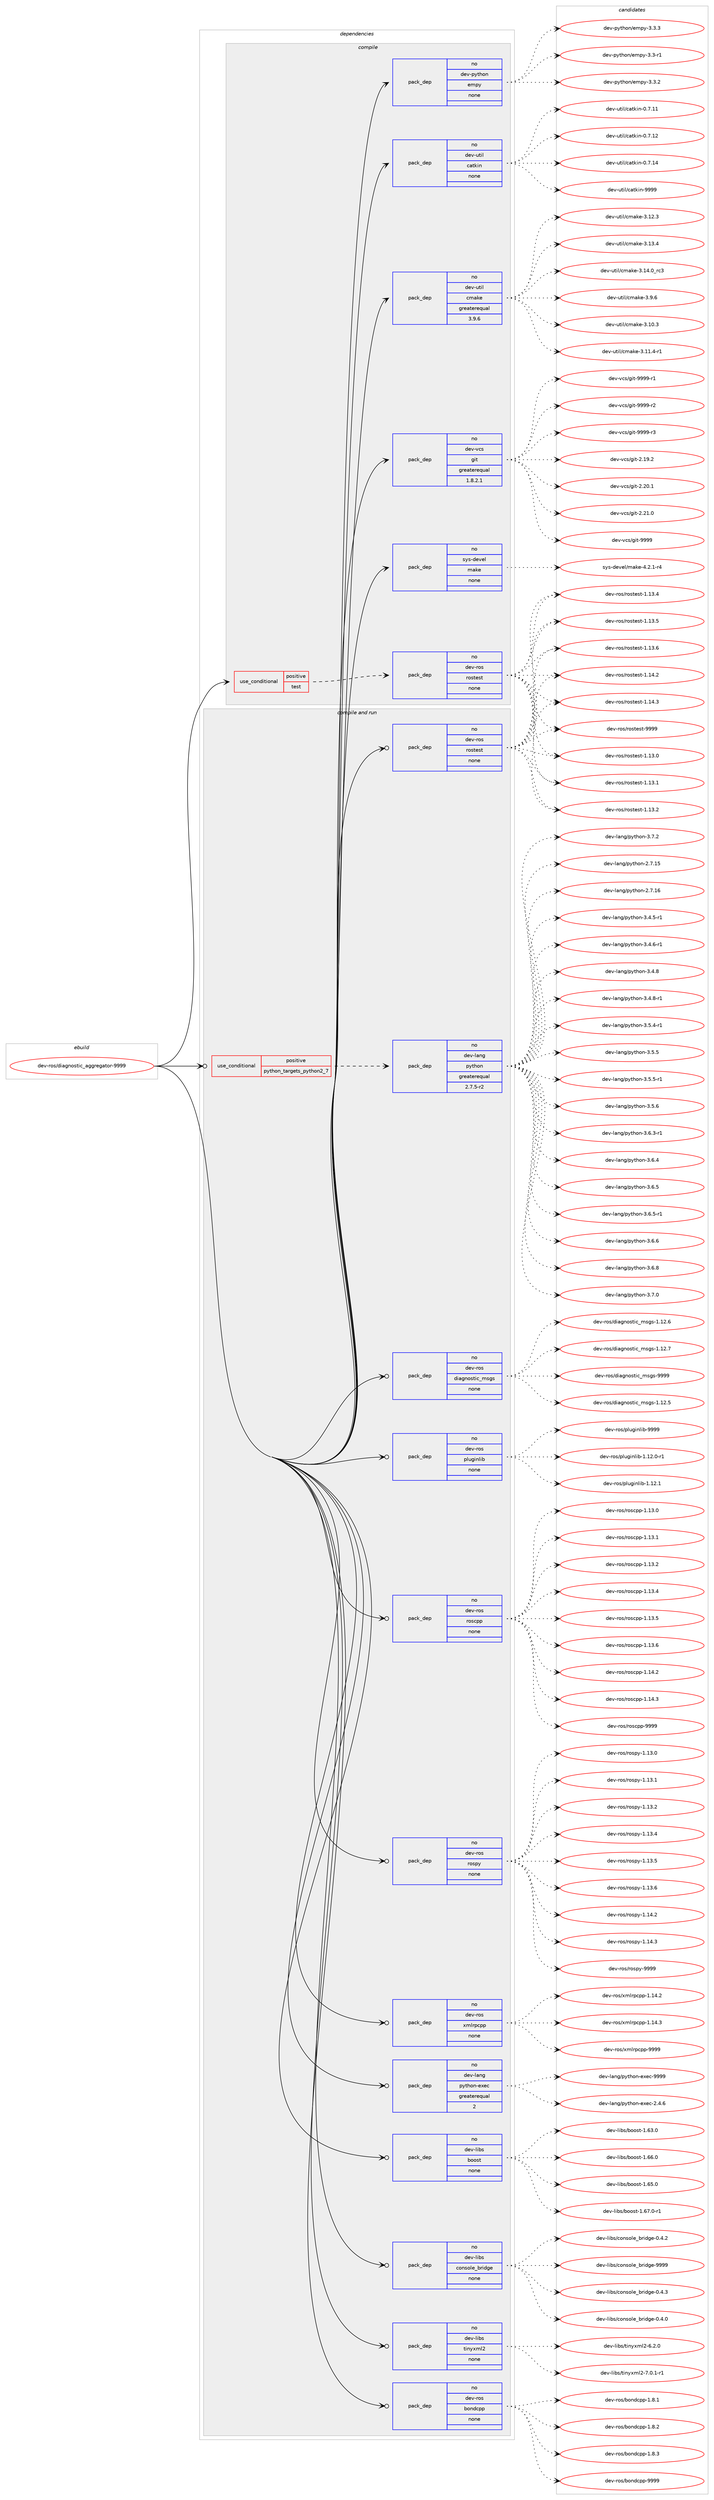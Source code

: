 digraph prolog {

# *************
# Graph options
# *************

newrank=true;
concentrate=true;
compound=true;
graph [rankdir=LR,fontname=Helvetica,fontsize=10,ranksep=1.5];#, ranksep=2.5, nodesep=0.2];
edge  [arrowhead=vee];
node  [fontname=Helvetica,fontsize=10];

# **********
# The ebuild
# **********

subgraph cluster_leftcol {
color=gray;
rank=same;
label=<<i>ebuild</i>>;
id [label="dev-ros/diagnostic_aggregator-9999", color=red, width=4, href="../dev-ros/diagnostic_aggregator-9999.svg"];
}

# ****************
# The dependencies
# ****************

subgraph cluster_midcol {
color=gray;
label=<<i>dependencies</i>>;
subgraph cluster_compile {
fillcolor="#eeeeee";
style=filled;
label=<<i>compile</i>>;
subgraph cond388240 {
dependency1454374 [label=<<TABLE BORDER="0" CELLBORDER="1" CELLSPACING="0" CELLPADDING="4"><TR><TD ROWSPAN="3" CELLPADDING="10">use_conditional</TD></TR><TR><TD>positive</TD></TR><TR><TD>test</TD></TR></TABLE>>, shape=none, color=red];
subgraph pack1042744 {
dependency1454375 [label=<<TABLE BORDER="0" CELLBORDER="1" CELLSPACING="0" CELLPADDING="4" WIDTH="220"><TR><TD ROWSPAN="6" CELLPADDING="30">pack_dep</TD></TR><TR><TD WIDTH="110">no</TD></TR><TR><TD>dev-ros</TD></TR><TR><TD>rostest</TD></TR><TR><TD>none</TD></TR><TR><TD></TD></TR></TABLE>>, shape=none, color=blue];
}
dependency1454374:e -> dependency1454375:w [weight=20,style="dashed",arrowhead="vee"];
}
id:e -> dependency1454374:w [weight=20,style="solid",arrowhead="vee"];
subgraph pack1042745 {
dependency1454376 [label=<<TABLE BORDER="0" CELLBORDER="1" CELLSPACING="0" CELLPADDING="4" WIDTH="220"><TR><TD ROWSPAN="6" CELLPADDING="30">pack_dep</TD></TR><TR><TD WIDTH="110">no</TD></TR><TR><TD>dev-python</TD></TR><TR><TD>empy</TD></TR><TR><TD>none</TD></TR><TR><TD></TD></TR></TABLE>>, shape=none, color=blue];
}
id:e -> dependency1454376:w [weight=20,style="solid",arrowhead="vee"];
subgraph pack1042746 {
dependency1454377 [label=<<TABLE BORDER="0" CELLBORDER="1" CELLSPACING="0" CELLPADDING="4" WIDTH="220"><TR><TD ROWSPAN="6" CELLPADDING="30">pack_dep</TD></TR><TR><TD WIDTH="110">no</TD></TR><TR><TD>dev-util</TD></TR><TR><TD>catkin</TD></TR><TR><TD>none</TD></TR><TR><TD></TD></TR></TABLE>>, shape=none, color=blue];
}
id:e -> dependency1454377:w [weight=20,style="solid",arrowhead="vee"];
subgraph pack1042747 {
dependency1454378 [label=<<TABLE BORDER="0" CELLBORDER="1" CELLSPACING="0" CELLPADDING="4" WIDTH="220"><TR><TD ROWSPAN="6" CELLPADDING="30">pack_dep</TD></TR><TR><TD WIDTH="110">no</TD></TR><TR><TD>dev-util</TD></TR><TR><TD>cmake</TD></TR><TR><TD>greaterequal</TD></TR><TR><TD>3.9.6</TD></TR></TABLE>>, shape=none, color=blue];
}
id:e -> dependency1454378:w [weight=20,style="solid",arrowhead="vee"];
subgraph pack1042748 {
dependency1454379 [label=<<TABLE BORDER="0" CELLBORDER="1" CELLSPACING="0" CELLPADDING="4" WIDTH="220"><TR><TD ROWSPAN="6" CELLPADDING="30">pack_dep</TD></TR><TR><TD WIDTH="110">no</TD></TR><TR><TD>dev-vcs</TD></TR><TR><TD>git</TD></TR><TR><TD>greaterequal</TD></TR><TR><TD>1.8.2.1</TD></TR></TABLE>>, shape=none, color=blue];
}
id:e -> dependency1454379:w [weight=20,style="solid",arrowhead="vee"];
subgraph pack1042749 {
dependency1454380 [label=<<TABLE BORDER="0" CELLBORDER="1" CELLSPACING="0" CELLPADDING="4" WIDTH="220"><TR><TD ROWSPAN="6" CELLPADDING="30">pack_dep</TD></TR><TR><TD WIDTH="110">no</TD></TR><TR><TD>sys-devel</TD></TR><TR><TD>make</TD></TR><TR><TD>none</TD></TR><TR><TD></TD></TR></TABLE>>, shape=none, color=blue];
}
id:e -> dependency1454380:w [weight=20,style="solid",arrowhead="vee"];
}
subgraph cluster_compileandrun {
fillcolor="#eeeeee";
style=filled;
label=<<i>compile and run</i>>;
subgraph cond388241 {
dependency1454381 [label=<<TABLE BORDER="0" CELLBORDER="1" CELLSPACING="0" CELLPADDING="4"><TR><TD ROWSPAN="3" CELLPADDING="10">use_conditional</TD></TR><TR><TD>positive</TD></TR><TR><TD>python_targets_python2_7</TD></TR></TABLE>>, shape=none, color=red];
subgraph pack1042750 {
dependency1454382 [label=<<TABLE BORDER="0" CELLBORDER="1" CELLSPACING="0" CELLPADDING="4" WIDTH="220"><TR><TD ROWSPAN="6" CELLPADDING="30">pack_dep</TD></TR><TR><TD WIDTH="110">no</TD></TR><TR><TD>dev-lang</TD></TR><TR><TD>python</TD></TR><TR><TD>greaterequal</TD></TR><TR><TD>2.7.5-r2</TD></TR></TABLE>>, shape=none, color=blue];
}
dependency1454381:e -> dependency1454382:w [weight=20,style="dashed",arrowhead="vee"];
}
id:e -> dependency1454381:w [weight=20,style="solid",arrowhead="odotvee"];
subgraph pack1042751 {
dependency1454383 [label=<<TABLE BORDER="0" CELLBORDER="1" CELLSPACING="0" CELLPADDING="4" WIDTH="220"><TR><TD ROWSPAN="6" CELLPADDING="30">pack_dep</TD></TR><TR><TD WIDTH="110">no</TD></TR><TR><TD>dev-lang</TD></TR><TR><TD>python-exec</TD></TR><TR><TD>greaterequal</TD></TR><TR><TD>2</TD></TR></TABLE>>, shape=none, color=blue];
}
id:e -> dependency1454383:w [weight=20,style="solid",arrowhead="odotvee"];
subgraph pack1042752 {
dependency1454384 [label=<<TABLE BORDER="0" CELLBORDER="1" CELLSPACING="0" CELLPADDING="4" WIDTH="220"><TR><TD ROWSPAN="6" CELLPADDING="30">pack_dep</TD></TR><TR><TD WIDTH="110">no</TD></TR><TR><TD>dev-libs</TD></TR><TR><TD>boost</TD></TR><TR><TD>none</TD></TR><TR><TD></TD></TR></TABLE>>, shape=none, color=blue];
}
id:e -> dependency1454384:w [weight=20,style="solid",arrowhead="odotvee"];
subgraph pack1042753 {
dependency1454385 [label=<<TABLE BORDER="0" CELLBORDER="1" CELLSPACING="0" CELLPADDING="4" WIDTH="220"><TR><TD ROWSPAN="6" CELLPADDING="30">pack_dep</TD></TR><TR><TD WIDTH="110">no</TD></TR><TR><TD>dev-libs</TD></TR><TR><TD>console_bridge</TD></TR><TR><TD>none</TD></TR><TR><TD></TD></TR></TABLE>>, shape=none, color=blue];
}
id:e -> dependency1454385:w [weight=20,style="solid",arrowhead="odotvee"];
subgraph pack1042754 {
dependency1454386 [label=<<TABLE BORDER="0" CELLBORDER="1" CELLSPACING="0" CELLPADDING="4" WIDTH="220"><TR><TD ROWSPAN="6" CELLPADDING="30">pack_dep</TD></TR><TR><TD WIDTH="110">no</TD></TR><TR><TD>dev-libs</TD></TR><TR><TD>tinyxml2</TD></TR><TR><TD>none</TD></TR><TR><TD></TD></TR></TABLE>>, shape=none, color=blue];
}
id:e -> dependency1454386:w [weight=20,style="solid",arrowhead="odotvee"];
subgraph pack1042755 {
dependency1454387 [label=<<TABLE BORDER="0" CELLBORDER="1" CELLSPACING="0" CELLPADDING="4" WIDTH="220"><TR><TD ROWSPAN="6" CELLPADDING="30">pack_dep</TD></TR><TR><TD WIDTH="110">no</TD></TR><TR><TD>dev-ros</TD></TR><TR><TD>bondcpp</TD></TR><TR><TD>none</TD></TR><TR><TD></TD></TR></TABLE>>, shape=none, color=blue];
}
id:e -> dependency1454387:w [weight=20,style="solid",arrowhead="odotvee"];
subgraph pack1042756 {
dependency1454388 [label=<<TABLE BORDER="0" CELLBORDER="1" CELLSPACING="0" CELLPADDING="4" WIDTH="220"><TR><TD ROWSPAN="6" CELLPADDING="30">pack_dep</TD></TR><TR><TD WIDTH="110">no</TD></TR><TR><TD>dev-ros</TD></TR><TR><TD>diagnostic_msgs</TD></TR><TR><TD>none</TD></TR><TR><TD></TD></TR></TABLE>>, shape=none, color=blue];
}
id:e -> dependency1454388:w [weight=20,style="solid",arrowhead="odotvee"];
subgraph pack1042757 {
dependency1454389 [label=<<TABLE BORDER="0" CELLBORDER="1" CELLSPACING="0" CELLPADDING="4" WIDTH="220"><TR><TD ROWSPAN="6" CELLPADDING="30">pack_dep</TD></TR><TR><TD WIDTH="110">no</TD></TR><TR><TD>dev-ros</TD></TR><TR><TD>pluginlib</TD></TR><TR><TD>none</TD></TR><TR><TD></TD></TR></TABLE>>, shape=none, color=blue];
}
id:e -> dependency1454389:w [weight=20,style="solid",arrowhead="odotvee"];
subgraph pack1042758 {
dependency1454390 [label=<<TABLE BORDER="0" CELLBORDER="1" CELLSPACING="0" CELLPADDING="4" WIDTH="220"><TR><TD ROWSPAN="6" CELLPADDING="30">pack_dep</TD></TR><TR><TD WIDTH="110">no</TD></TR><TR><TD>dev-ros</TD></TR><TR><TD>roscpp</TD></TR><TR><TD>none</TD></TR><TR><TD></TD></TR></TABLE>>, shape=none, color=blue];
}
id:e -> dependency1454390:w [weight=20,style="solid",arrowhead="odotvee"];
subgraph pack1042759 {
dependency1454391 [label=<<TABLE BORDER="0" CELLBORDER="1" CELLSPACING="0" CELLPADDING="4" WIDTH="220"><TR><TD ROWSPAN="6" CELLPADDING="30">pack_dep</TD></TR><TR><TD WIDTH="110">no</TD></TR><TR><TD>dev-ros</TD></TR><TR><TD>rospy</TD></TR><TR><TD>none</TD></TR><TR><TD></TD></TR></TABLE>>, shape=none, color=blue];
}
id:e -> dependency1454391:w [weight=20,style="solid",arrowhead="odotvee"];
subgraph pack1042760 {
dependency1454392 [label=<<TABLE BORDER="0" CELLBORDER="1" CELLSPACING="0" CELLPADDING="4" WIDTH="220"><TR><TD ROWSPAN="6" CELLPADDING="30">pack_dep</TD></TR><TR><TD WIDTH="110">no</TD></TR><TR><TD>dev-ros</TD></TR><TR><TD>rostest</TD></TR><TR><TD>none</TD></TR><TR><TD></TD></TR></TABLE>>, shape=none, color=blue];
}
id:e -> dependency1454392:w [weight=20,style="solid",arrowhead="odotvee"];
subgraph pack1042761 {
dependency1454393 [label=<<TABLE BORDER="0" CELLBORDER="1" CELLSPACING="0" CELLPADDING="4" WIDTH="220"><TR><TD ROWSPAN="6" CELLPADDING="30">pack_dep</TD></TR><TR><TD WIDTH="110">no</TD></TR><TR><TD>dev-ros</TD></TR><TR><TD>xmlrpcpp</TD></TR><TR><TD>none</TD></TR><TR><TD></TD></TR></TABLE>>, shape=none, color=blue];
}
id:e -> dependency1454393:w [weight=20,style="solid",arrowhead="odotvee"];
}
subgraph cluster_run {
fillcolor="#eeeeee";
style=filled;
label=<<i>run</i>>;
}
}

# **************
# The candidates
# **************

subgraph cluster_choices {
rank=same;
color=gray;
label=<<i>candidates</i>>;

subgraph choice1042744 {
color=black;
nodesep=1;
choice100101118451141111154711411111511610111511645494649514648 [label="dev-ros/rostest-1.13.0", color=red, width=4,href="../dev-ros/rostest-1.13.0.svg"];
choice100101118451141111154711411111511610111511645494649514649 [label="dev-ros/rostest-1.13.1", color=red, width=4,href="../dev-ros/rostest-1.13.1.svg"];
choice100101118451141111154711411111511610111511645494649514650 [label="dev-ros/rostest-1.13.2", color=red, width=4,href="../dev-ros/rostest-1.13.2.svg"];
choice100101118451141111154711411111511610111511645494649514652 [label="dev-ros/rostest-1.13.4", color=red, width=4,href="../dev-ros/rostest-1.13.4.svg"];
choice100101118451141111154711411111511610111511645494649514653 [label="dev-ros/rostest-1.13.5", color=red, width=4,href="../dev-ros/rostest-1.13.5.svg"];
choice100101118451141111154711411111511610111511645494649514654 [label="dev-ros/rostest-1.13.6", color=red, width=4,href="../dev-ros/rostest-1.13.6.svg"];
choice100101118451141111154711411111511610111511645494649524650 [label="dev-ros/rostest-1.14.2", color=red, width=4,href="../dev-ros/rostest-1.14.2.svg"];
choice100101118451141111154711411111511610111511645494649524651 [label="dev-ros/rostest-1.14.3", color=red, width=4,href="../dev-ros/rostest-1.14.3.svg"];
choice10010111845114111115471141111151161011151164557575757 [label="dev-ros/rostest-9999", color=red, width=4,href="../dev-ros/rostest-9999.svg"];
dependency1454375:e -> choice100101118451141111154711411111511610111511645494649514648:w [style=dotted,weight="100"];
dependency1454375:e -> choice100101118451141111154711411111511610111511645494649514649:w [style=dotted,weight="100"];
dependency1454375:e -> choice100101118451141111154711411111511610111511645494649514650:w [style=dotted,weight="100"];
dependency1454375:e -> choice100101118451141111154711411111511610111511645494649514652:w [style=dotted,weight="100"];
dependency1454375:e -> choice100101118451141111154711411111511610111511645494649514653:w [style=dotted,weight="100"];
dependency1454375:e -> choice100101118451141111154711411111511610111511645494649514654:w [style=dotted,weight="100"];
dependency1454375:e -> choice100101118451141111154711411111511610111511645494649524650:w [style=dotted,weight="100"];
dependency1454375:e -> choice100101118451141111154711411111511610111511645494649524651:w [style=dotted,weight="100"];
dependency1454375:e -> choice10010111845114111115471141111151161011151164557575757:w [style=dotted,weight="100"];
}
subgraph choice1042745 {
color=black;
nodesep=1;
choice1001011184511212111610411111047101109112121455146514511449 [label="dev-python/empy-3.3-r1", color=red, width=4,href="../dev-python/empy-3.3-r1.svg"];
choice1001011184511212111610411111047101109112121455146514650 [label="dev-python/empy-3.3.2", color=red, width=4,href="../dev-python/empy-3.3.2.svg"];
choice1001011184511212111610411111047101109112121455146514651 [label="dev-python/empy-3.3.3", color=red, width=4,href="../dev-python/empy-3.3.3.svg"];
dependency1454376:e -> choice1001011184511212111610411111047101109112121455146514511449:w [style=dotted,weight="100"];
dependency1454376:e -> choice1001011184511212111610411111047101109112121455146514650:w [style=dotted,weight="100"];
dependency1454376:e -> choice1001011184511212111610411111047101109112121455146514651:w [style=dotted,weight="100"];
}
subgraph choice1042746 {
color=black;
nodesep=1;
choice1001011184511711610510847999711610710511045484655464949 [label="dev-util/catkin-0.7.11", color=red, width=4,href="../dev-util/catkin-0.7.11.svg"];
choice1001011184511711610510847999711610710511045484655464950 [label="dev-util/catkin-0.7.12", color=red, width=4,href="../dev-util/catkin-0.7.12.svg"];
choice1001011184511711610510847999711610710511045484655464952 [label="dev-util/catkin-0.7.14", color=red, width=4,href="../dev-util/catkin-0.7.14.svg"];
choice100101118451171161051084799971161071051104557575757 [label="dev-util/catkin-9999", color=red, width=4,href="../dev-util/catkin-9999.svg"];
dependency1454377:e -> choice1001011184511711610510847999711610710511045484655464949:w [style=dotted,weight="100"];
dependency1454377:e -> choice1001011184511711610510847999711610710511045484655464950:w [style=dotted,weight="100"];
dependency1454377:e -> choice1001011184511711610510847999711610710511045484655464952:w [style=dotted,weight="100"];
dependency1454377:e -> choice100101118451171161051084799971161071051104557575757:w [style=dotted,weight="100"];
}
subgraph choice1042747 {
color=black;
nodesep=1;
choice1001011184511711610510847991099710710145514649484651 [label="dev-util/cmake-3.10.3", color=red, width=4,href="../dev-util/cmake-3.10.3.svg"];
choice10010111845117116105108479910997107101455146494946524511449 [label="dev-util/cmake-3.11.4-r1", color=red, width=4,href="../dev-util/cmake-3.11.4-r1.svg"];
choice1001011184511711610510847991099710710145514649504651 [label="dev-util/cmake-3.12.3", color=red, width=4,href="../dev-util/cmake-3.12.3.svg"];
choice1001011184511711610510847991099710710145514649514652 [label="dev-util/cmake-3.13.4", color=red, width=4,href="../dev-util/cmake-3.13.4.svg"];
choice1001011184511711610510847991099710710145514649524648951149951 [label="dev-util/cmake-3.14.0_rc3", color=red, width=4,href="../dev-util/cmake-3.14.0_rc3.svg"];
choice10010111845117116105108479910997107101455146574654 [label="dev-util/cmake-3.9.6", color=red, width=4,href="../dev-util/cmake-3.9.6.svg"];
dependency1454378:e -> choice1001011184511711610510847991099710710145514649484651:w [style=dotted,weight="100"];
dependency1454378:e -> choice10010111845117116105108479910997107101455146494946524511449:w [style=dotted,weight="100"];
dependency1454378:e -> choice1001011184511711610510847991099710710145514649504651:w [style=dotted,weight="100"];
dependency1454378:e -> choice1001011184511711610510847991099710710145514649514652:w [style=dotted,weight="100"];
dependency1454378:e -> choice1001011184511711610510847991099710710145514649524648951149951:w [style=dotted,weight="100"];
dependency1454378:e -> choice10010111845117116105108479910997107101455146574654:w [style=dotted,weight="100"];
}
subgraph choice1042748 {
color=black;
nodesep=1;
choice10010111845118991154710310511645504649574650 [label="dev-vcs/git-2.19.2", color=red, width=4,href="../dev-vcs/git-2.19.2.svg"];
choice10010111845118991154710310511645504650484649 [label="dev-vcs/git-2.20.1", color=red, width=4,href="../dev-vcs/git-2.20.1.svg"];
choice10010111845118991154710310511645504650494648 [label="dev-vcs/git-2.21.0", color=red, width=4,href="../dev-vcs/git-2.21.0.svg"];
choice1001011184511899115471031051164557575757 [label="dev-vcs/git-9999", color=red, width=4,href="../dev-vcs/git-9999.svg"];
choice10010111845118991154710310511645575757574511449 [label="dev-vcs/git-9999-r1", color=red, width=4,href="../dev-vcs/git-9999-r1.svg"];
choice10010111845118991154710310511645575757574511450 [label="dev-vcs/git-9999-r2", color=red, width=4,href="../dev-vcs/git-9999-r2.svg"];
choice10010111845118991154710310511645575757574511451 [label="dev-vcs/git-9999-r3", color=red, width=4,href="../dev-vcs/git-9999-r3.svg"];
dependency1454379:e -> choice10010111845118991154710310511645504649574650:w [style=dotted,weight="100"];
dependency1454379:e -> choice10010111845118991154710310511645504650484649:w [style=dotted,weight="100"];
dependency1454379:e -> choice10010111845118991154710310511645504650494648:w [style=dotted,weight="100"];
dependency1454379:e -> choice1001011184511899115471031051164557575757:w [style=dotted,weight="100"];
dependency1454379:e -> choice10010111845118991154710310511645575757574511449:w [style=dotted,weight="100"];
dependency1454379:e -> choice10010111845118991154710310511645575757574511450:w [style=dotted,weight="100"];
dependency1454379:e -> choice10010111845118991154710310511645575757574511451:w [style=dotted,weight="100"];
}
subgraph choice1042749 {
color=black;
nodesep=1;
choice1151211154510010111810110847109971071014552465046494511452 [label="sys-devel/make-4.2.1-r4", color=red, width=4,href="../sys-devel/make-4.2.1-r4.svg"];
dependency1454380:e -> choice1151211154510010111810110847109971071014552465046494511452:w [style=dotted,weight="100"];
}
subgraph choice1042750 {
color=black;
nodesep=1;
choice10010111845108971101034711212111610411111045504655464953 [label="dev-lang/python-2.7.15", color=red, width=4,href="../dev-lang/python-2.7.15.svg"];
choice10010111845108971101034711212111610411111045504655464954 [label="dev-lang/python-2.7.16", color=red, width=4,href="../dev-lang/python-2.7.16.svg"];
choice1001011184510897110103471121211161041111104551465246534511449 [label="dev-lang/python-3.4.5-r1", color=red, width=4,href="../dev-lang/python-3.4.5-r1.svg"];
choice1001011184510897110103471121211161041111104551465246544511449 [label="dev-lang/python-3.4.6-r1", color=red, width=4,href="../dev-lang/python-3.4.6-r1.svg"];
choice100101118451089711010347112121116104111110455146524656 [label="dev-lang/python-3.4.8", color=red, width=4,href="../dev-lang/python-3.4.8.svg"];
choice1001011184510897110103471121211161041111104551465246564511449 [label="dev-lang/python-3.4.8-r1", color=red, width=4,href="../dev-lang/python-3.4.8-r1.svg"];
choice1001011184510897110103471121211161041111104551465346524511449 [label="dev-lang/python-3.5.4-r1", color=red, width=4,href="../dev-lang/python-3.5.4-r1.svg"];
choice100101118451089711010347112121116104111110455146534653 [label="dev-lang/python-3.5.5", color=red, width=4,href="../dev-lang/python-3.5.5.svg"];
choice1001011184510897110103471121211161041111104551465346534511449 [label="dev-lang/python-3.5.5-r1", color=red, width=4,href="../dev-lang/python-3.5.5-r1.svg"];
choice100101118451089711010347112121116104111110455146534654 [label="dev-lang/python-3.5.6", color=red, width=4,href="../dev-lang/python-3.5.6.svg"];
choice1001011184510897110103471121211161041111104551465446514511449 [label="dev-lang/python-3.6.3-r1", color=red, width=4,href="../dev-lang/python-3.6.3-r1.svg"];
choice100101118451089711010347112121116104111110455146544652 [label="dev-lang/python-3.6.4", color=red, width=4,href="../dev-lang/python-3.6.4.svg"];
choice100101118451089711010347112121116104111110455146544653 [label="dev-lang/python-3.6.5", color=red, width=4,href="../dev-lang/python-3.6.5.svg"];
choice1001011184510897110103471121211161041111104551465446534511449 [label="dev-lang/python-3.6.5-r1", color=red, width=4,href="../dev-lang/python-3.6.5-r1.svg"];
choice100101118451089711010347112121116104111110455146544654 [label="dev-lang/python-3.6.6", color=red, width=4,href="../dev-lang/python-3.6.6.svg"];
choice100101118451089711010347112121116104111110455146544656 [label="dev-lang/python-3.6.8", color=red, width=4,href="../dev-lang/python-3.6.8.svg"];
choice100101118451089711010347112121116104111110455146554648 [label="dev-lang/python-3.7.0", color=red, width=4,href="../dev-lang/python-3.7.0.svg"];
choice100101118451089711010347112121116104111110455146554650 [label="dev-lang/python-3.7.2", color=red, width=4,href="../dev-lang/python-3.7.2.svg"];
dependency1454382:e -> choice10010111845108971101034711212111610411111045504655464953:w [style=dotted,weight="100"];
dependency1454382:e -> choice10010111845108971101034711212111610411111045504655464954:w [style=dotted,weight="100"];
dependency1454382:e -> choice1001011184510897110103471121211161041111104551465246534511449:w [style=dotted,weight="100"];
dependency1454382:e -> choice1001011184510897110103471121211161041111104551465246544511449:w [style=dotted,weight="100"];
dependency1454382:e -> choice100101118451089711010347112121116104111110455146524656:w [style=dotted,weight="100"];
dependency1454382:e -> choice1001011184510897110103471121211161041111104551465246564511449:w [style=dotted,weight="100"];
dependency1454382:e -> choice1001011184510897110103471121211161041111104551465346524511449:w [style=dotted,weight="100"];
dependency1454382:e -> choice100101118451089711010347112121116104111110455146534653:w [style=dotted,weight="100"];
dependency1454382:e -> choice1001011184510897110103471121211161041111104551465346534511449:w [style=dotted,weight="100"];
dependency1454382:e -> choice100101118451089711010347112121116104111110455146534654:w [style=dotted,weight="100"];
dependency1454382:e -> choice1001011184510897110103471121211161041111104551465446514511449:w [style=dotted,weight="100"];
dependency1454382:e -> choice100101118451089711010347112121116104111110455146544652:w [style=dotted,weight="100"];
dependency1454382:e -> choice100101118451089711010347112121116104111110455146544653:w [style=dotted,weight="100"];
dependency1454382:e -> choice1001011184510897110103471121211161041111104551465446534511449:w [style=dotted,weight="100"];
dependency1454382:e -> choice100101118451089711010347112121116104111110455146544654:w [style=dotted,weight="100"];
dependency1454382:e -> choice100101118451089711010347112121116104111110455146544656:w [style=dotted,weight="100"];
dependency1454382:e -> choice100101118451089711010347112121116104111110455146554648:w [style=dotted,weight="100"];
dependency1454382:e -> choice100101118451089711010347112121116104111110455146554650:w [style=dotted,weight="100"];
}
subgraph choice1042751 {
color=black;
nodesep=1;
choice1001011184510897110103471121211161041111104510112010199455046524654 [label="dev-lang/python-exec-2.4.6", color=red, width=4,href="../dev-lang/python-exec-2.4.6.svg"];
choice10010111845108971101034711212111610411111045101120101994557575757 [label="dev-lang/python-exec-9999", color=red, width=4,href="../dev-lang/python-exec-9999.svg"];
dependency1454383:e -> choice1001011184510897110103471121211161041111104510112010199455046524654:w [style=dotted,weight="100"];
dependency1454383:e -> choice10010111845108971101034711212111610411111045101120101994557575757:w [style=dotted,weight="100"];
}
subgraph choice1042752 {
color=black;
nodesep=1;
choice1001011184510810598115479811111111511645494654514648 [label="dev-libs/boost-1.63.0", color=red, width=4,href="../dev-libs/boost-1.63.0.svg"];
choice1001011184510810598115479811111111511645494654534648 [label="dev-libs/boost-1.65.0", color=red, width=4,href="../dev-libs/boost-1.65.0.svg"];
choice1001011184510810598115479811111111511645494654544648 [label="dev-libs/boost-1.66.0", color=red, width=4,href="../dev-libs/boost-1.66.0.svg"];
choice10010111845108105981154798111111115116454946545546484511449 [label="dev-libs/boost-1.67.0-r1", color=red, width=4,href="../dev-libs/boost-1.67.0-r1.svg"];
dependency1454384:e -> choice1001011184510810598115479811111111511645494654514648:w [style=dotted,weight="100"];
dependency1454384:e -> choice1001011184510810598115479811111111511645494654534648:w [style=dotted,weight="100"];
dependency1454384:e -> choice1001011184510810598115479811111111511645494654544648:w [style=dotted,weight="100"];
dependency1454384:e -> choice10010111845108105981154798111111115116454946545546484511449:w [style=dotted,weight="100"];
}
subgraph choice1042753 {
color=black;
nodesep=1;
choice100101118451081059811547991111101151111081019598114105100103101454846524648 [label="dev-libs/console_bridge-0.4.0", color=red, width=4,href="../dev-libs/console_bridge-0.4.0.svg"];
choice100101118451081059811547991111101151111081019598114105100103101454846524650 [label="dev-libs/console_bridge-0.4.2", color=red, width=4,href="../dev-libs/console_bridge-0.4.2.svg"];
choice100101118451081059811547991111101151111081019598114105100103101454846524651 [label="dev-libs/console_bridge-0.4.3", color=red, width=4,href="../dev-libs/console_bridge-0.4.3.svg"];
choice1001011184510810598115479911111011511110810195981141051001031014557575757 [label="dev-libs/console_bridge-9999", color=red, width=4,href="../dev-libs/console_bridge-9999.svg"];
dependency1454385:e -> choice100101118451081059811547991111101151111081019598114105100103101454846524648:w [style=dotted,weight="100"];
dependency1454385:e -> choice100101118451081059811547991111101151111081019598114105100103101454846524650:w [style=dotted,weight="100"];
dependency1454385:e -> choice100101118451081059811547991111101151111081019598114105100103101454846524651:w [style=dotted,weight="100"];
dependency1454385:e -> choice1001011184510810598115479911111011511110810195981141051001031014557575757:w [style=dotted,weight="100"];
}
subgraph choice1042754 {
color=black;
nodesep=1;
choice10010111845108105981154711610511012112010910850455446504648 [label="dev-libs/tinyxml2-6.2.0", color=red, width=4,href="../dev-libs/tinyxml2-6.2.0.svg"];
choice100101118451081059811547116105110121120109108504555464846494511449 [label="dev-libs/tinyxml2-7.0.1-r1", color=red, width=4,href="../dev-libs/tinyxml2-7.0.1-r1.svg"];
dependency1454386:e -> choice10010111845108105981154711610511012112010910850455446504648:w [style=dotted,weight="100"];
dependency1454386:e -> choice100101118451081059811547116105110121120109108504555464846494511449:w [style=dotted,weight="100"];
}
subgraph choice1042755 {
color=black;
nodesep=1;
choice10010111845114111115479811111010099112112454946564649 [label="dev-ros/bondcpp-1.8.1", color=red, width=4,href="../dev-ros/bondcpp-1.8.1.svg"];
choice10010111845114111115479811111010099112112454946564650 [label="dev-ros/bondcpp-1.8.2", color=red, width=4,href="../dev-ros/bondcpp-1.8.2.svg"];
choice10010111845114111115479811111010099112112454946564651 [label="dev-ros/bondcpp-1.8.3", color=red, width=4,href="../dev-ros/bondcpp-1.8.3.svg"];
choice100101118451141111154798111110100991121124557575757 [label="dev-ros/bondcpp-9999", color=red, width=4,href="../dev-ros/bondcpp-9999.svg"];
dependency1454387:e -> choice10010111845114111115479811111010099112112454946564649:w [style=dotted,weight="100"];
dependency1454387:e -> choice10010111845114111115479811111010099112112454946564650:w [style=dotted,weight="100"];
dependency1454387:e -> choice10010111845114111115479811111010099112112454946564651:w [style=dotted,weight="100"];
dependency1454387:e -> choice100101118451141111154798111110100991121124557575757:w [style=dotted,weight="100"];
}
subgraph choice1042756 {
color=black;
nodesep=1;
choice100101118451141111154710010597103110111115116105999510911510311545494649504653 [label="dev-ros/diagnostic_msgs-1.12.5", color=red, width=4,href="../dev-ros/diagnostic_msgs-1.12.5.svg"];
choice100101118451141111154710010597103110111115116105999510911510311545494649504654 [label="dev-ros/diagnostic_msgs-1.12.6", color=red, width=4,href="../dev-ros/diagnostic_msgs-1.12.6.svg"];
choice100101118451141111154710010597103110111115116105999510911510311545494649504655 [label="dev-ros/diagnostic_msgs-1.12.7", color=red, width=4,href="../dev-ros/diagnostic_msgs-1.12.7.svg"];
choice10010111845114111115471001059710311011111511610599951091151031154557575757 [label="dev-ros/diagnostic_msgs-9999", color=red, width=4,href="../dev-ros/diagnostic_msgs-9999.svg"];
dependency1454388:e -> choice100101118451141111154710010597103110111115116105999510911510311545494649504653:w [style=dotted,weight="100"];
dependency1454388:e -> choice100101118451141111154710010597103110111115116105999510911510311545494649504654:w [style=dotted,weight="100"];
dependency1454388:e -> choice100101118451141111154710010597103110111115116105999510911510311545494649504655:w [style=dotted,weight="100"];
dependency1454388:e -> choice10010111845114111115471001059710311011111511610599951091151031154557575757:w [style=dotted,weight="100"];
}
subgraph choice1042757 {
color=black;
nodesep=1;
choice100101118451141111154711210811710310511010810598454946495046484511449 [label="dev-ros/pluginlib-1.12.0-r1", color=red, width=4,href="../dev-ros/pluginlib-1.12.0-r1.svg"];
choice10010111845114111115471121081171031051101081059845494649504649 [label="dev-ros/pluginlib-1.12.1", color=red, width=4,href="../dev-ros/pluginlib-1.12.1.svg"];
choice1001011184511411111547112108117103105110108105984557575757 [label="dev-ros/pluginlib-9999", color=red, width=4,href="../dev-ros/pluginlib-9999.svg"];
dependency1454389:e -> choice100101118451141111154711210811710310511010810598454946495046484511449:w [style=dotted,weight="100"];
dependency1454389:e -> choice10010111845114111115471121081171031051101081059845494649504649:w [style=dotted,weight="100"];
dependency1454389:e -> choice1001011184511411111547112108117103105110108105984557575757:w [style=dotted,weight="100"];
}
subgraph choice1042758 {
color=black;
nodesep=1;
choice10010111845114111115471141111159911211245494649514648 [label="dev-ros/roscpp-1.13.0", color=red, width=4,href="../dev-ros/roscpp-1.13.0.svg"];
choice10010111845114111115471141111159911211245494649514649 [label="dev-ros/roscpp-1.13.1", color=red, width=4,href="../dev-ros/roscpp-1.13.1.svg"];
choice10010111845114111115471141111159911211245494649514650 [label="dev-ros/roscpp-1.13.2", color=red, width=4,href="../dev-ros/roscpp-1.13.2.svg"];
choice10010111845114111115471141111159911211245494649514652 [label="dev-ros/roscpp-1.13.4", color=red, width=4,href="../dev-ros/roscpp-1.13.4.svg"];
choice10010111845114111115471141111159911211245494649514653 [label="dev-ros/roscpp-1.13.5", color=red, width=4,href="../dev-ros/roscpp-1.13.5.svg"];
choice10010111845114111115471141111159911211245494649514654 [label="dev-ros/roscpp-1.13.6", color=red, width=4,href="../dev-ros/roscpp-1.13.6.svg"];
choice10010111845114111115471141111159911211245494649524650 [label="dev-ros/roscpp-1.14.2", color=red, width=4,href="../dev-ros/roscpp-1.14.2.svg"];
choice10010111845114111115471141111159911211245494649524651 [label="dev-ros/roscpp-1.14.3", color=red, width=4,href="../dev-ros/roscpp-1.14.3.svg"];
choice1001011184511411111547114111115991121124557575757 [label="dev-ros/roscpp-9999", color=red, width=4,href="../dev-ros/roscpp-9999.svg"];
dependency1454390:e -> choice10010111845114111115471141111159911211245494649514648:w [style=dotted,weight="100"];
dependency1454390:e -> choice10010111845114111115471141111159911211245494649514649:w [style=dotted,weight="100"];
dependency1454390:e -> choice10010111845114111115471141111159911211245494649514650:w [style=dotted,weight="100"];
dependency1454390:e -> choice10010111845114111115471141111159911211245494649514652:w [style=dotted,weight="100"];
dependency1454390:e -> choice10010111845114111115471141111159911211245494649514653:w [style=dotted,weight="100"];
dependency1454390:e -> choice10010111845114111115471141111159911211245494649514654:w [style=dotted,weight="100"];
dependency1454390:e -> choice10010111845114111115471141111159911211245494649524650:w [style=dotted,weight="100"];
dependency1454390:e -> choice10010111845114111115471141111159911211245494649524651:w [style=dotted,weight="100"];
dependency1454390:e -> choice1001011184511411111547114111115991121124557575757:w [style=dotted,weight="100"];
}
subgraph choice1042759 {
color=black;
nodesep=1;
choice100101118451141111154711411111511212145494649514648 [label="dev-ros/rospy-1.13.0", color=red, width=4,href="../dev-ros/rospy-1.13.0.svg"];
choice100101118451141111154711411111511212145494649514649 [label="dev-ros/rospy-1.13.1", color=red, width=4,href="../dev-ros/rospy-1.13.1.svg"];
choice100101118451141111154711411111511212145494649514650 [label="dev-ros/rospy-1.13.2", color=red, width=4,href="../dev-ros/rospy-1.13.2.svg"];
choice100101118451141111154711411111511212145494649514652 [label="dev-ros/rospy-1.13.4", color=red, width=4,href="../dev-ros/rospy-1.13.4.svg"];
choice100101118451141111154711411111511212145494649514653 [label="dev-ros/rospy-1.13.5", color=red, width=4,href="../dev-ros/rospy-1.13.5.svg"];
choice100101118451141111154711411111511212145494649514654 [label="dev-ros/rospy-1.13.6", color=red, width=4,href="../dev-ros/rospy-1.13.6.svg"];
choice100101118451141111154711411111511212145494649524650 [label="dev-ros/rospy-1.14.2", color=red, width=4,href="../dev-ros/rospy-1.14.2.svg"];
choice100101118451141111154711411111511212145494649524651 [label="dev-ros/rospy-1.14.3", color=red, width=4,href="../dev-ros/rospy-1.14.3.svg"];
choice10010111845114111115471141111151121214557575757 [label="dev-ros/rospy-9999", color=red, width=4,href="../dev-ros/rospy-9999.svg"];
dependency1454391:e -> choice100101118451141111154711411111511212145494649514648:w [style=dotted,weight="100"];
dependency1454391:e -> choice100101118451141111154711411111511212145494649514649:w [style=dotted,weight="100"];
dependency1454391:e -> choice100101118451141111154711411111511212145494649514650:w [style=dotted,weight="100"];
dependency1454391:e -> choice100101118451141111154711411111511212145494649514652:w [style=dotted,weight="100"];
dependency1454391:e -> choice100101118451141111154711411111511212145494649514653:w [style=dotted,weight="100"];
dependency1454391:e -> choice100101118451141111154711411111511212145494649514654:w [style=dotted,weight="100"];
dependency1454391:e -> choice100101118451141111154711411111511212145494649524650:w [style=dotted,weight="100"];
dependency1454391:e -> choice100101118451141111154711411111511212145494649524651:w [style=dotted,weight="100"];
dependency1454391:e -> choice10010111845114111115471141111151121214557575757:w [style=dotted,weight="100"];
}
subgraph choice1042760 {
color=black;
nodesep=1;
choice100101118451141111154711411111511610111511645494649514648 [label="dev-ros/rostest-1.13.0", color=red, width=4,href="../dev-ros/rostest-1.13.0.svg"];
choice100101118451141111154711411111511610111511645494649514649 [label="dev-ros/rostest-1.13.1", color=red, width=4,href="../dev-ros/rostest-1.13.1.svg"];
choice100101118451141111154711411111511610111511645494649514650 [label="dev-ros/rostest-1.13.2", color=red, width=4,href="../dev-ros/rostest-1.13.2.svg"];
choice100101118451141111154711411111511610111511645494649514652 [label="dev-ros/rostest-1.13.4", color=red, width=4,href="../dev-ros/rostest-1.13.4.svg"];
choice100101118451141111154711411111511610111511645494649514653 [label="dev-ros/rostest-1.13.5", color=red, width=4,href="../dev-ros/rostest-1.13.5.svg"];
choice100101118451141111154711411111511610111511645494649514654 [label="dev-ros/rostest-1.13.6", color=red, width=4,href="../dev-ros/rostest-1.13.6.svg"];
choice100101118451141111154711411111511610111511645494649524650 [label="dev-ros/rostest-1.14.2", color=red, width=4,href="../dev-ros/rostest-1.14.2.svg"];
choice100101118451141111154711411111511610111511645494649524651 [label="dev-ros/rostest-1.14.3", color=red, width=4,href="../dev-ros/rostest-1.14.3.svg"];
choice10010111845114111115471141111151161011151164557575757 [label="dev-ros/rostest-9999", color=red, width=4,href="../dev-ros/rostest-9999.svg"];
dependency1454392:e -> choice100101118451141111154711411111511610111511645494649514648:w [style=dotted,weight="100"];
dependency1454392:e -> choice100101118451141111154711411111511610111511645494649514649:w [style=dotted,weight="100"];
dependency1454392:e -> choice100101118451141111154711411111511610111511645494649514650:w [style=dotted,weight="100"];
dependency1454392:e -> choice100101118451141111154711411111511610111511645494649514652:w [style=dotted,weight="100"];
dependency1454392:e -> choice100101118451141111154711411111511610111511645494649514653:w [style=dotted,weight="100"];
dependency1454392:e -> choice100101118451141111154711411111511610111511645494649514654:w [style=dotted,weight="100"];
dependency1454392:e -> choice100101118451141111154711411111511610111511645494649524650:w [style=dotted,weight="100"];
dependency1454392:e -> choice100101118451141111154711411111511610111511645494649524651:w [style=dotted,weight="100"];
dependency1454392:e -> choice10010111845114111115471141111151161011151164557575757:w [style=dotted,weight="100"];
}
subgraph choice1042761 {
color=black;
nodesep=1;
choice10010111845114111115471201091081141129911211245494649524650 [label="dev-ros/xmlrpcpp-1.14.2", color=red, width=4,href="../dev-ros/xmlrpcpp-1.14.2.svg"];
choice10010111845114111115471201091081141129911211245494649524651 [label="dev-ros/xmlrpcpp-1.14.3", color=red, width=4,href="../dev-ros/xmlrpcpp-1.14.3.svg"];
choice1001011184511411111547120109108114112991121124557575757 [label="dev-ros/xmlrpcpp-9999", color=red, width=4,href="../dev-ros/xmlrpcpp-9999.svg"];
dependency1454393:e -> choice10010111845114111115471201091081141129911211245494649524650:w [style=dotted,weight="100"];
dependency1454393:e -> choice10010111845114111115471201091081141129911211245494649524651:w [style=dotted,weight="100"];
dependency1454393:e -> choice1001011184511411111547120109108114112991121124557575757:w [style=dotted,weight="100"];
}
}

}
